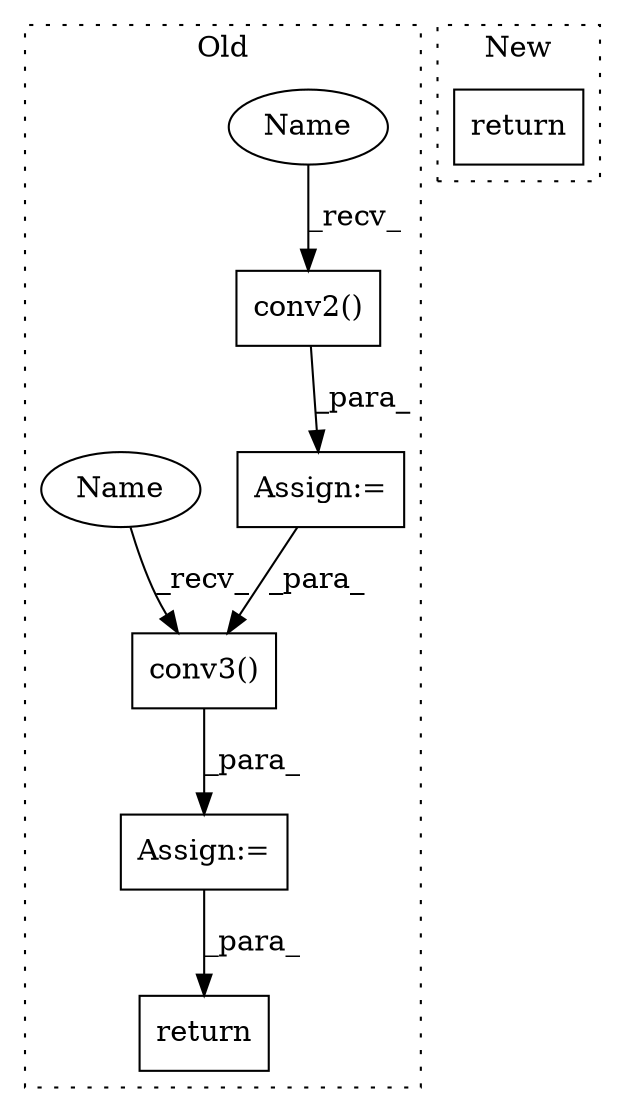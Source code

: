 digraph G {
subgraph cluster0 {
1 [label="conv3()" a="75" s="1139,1151" l="11,1" shape="box"];
3 [label="Assign:=" a="68" s="1116" l="3" shape="box"];
4 [label="return" a="93" s="1299" l="7" shape="box"];
5 [label="conv2()" a="75" s="1055,1067" l="11,1" shape="box"];
6 [label="Assign:=" a="68" s="1080" l="3" shape="box"];
7 [label="Name" a="87" s="1055" l="4" shape="ellipse"];
8 [label="Name" a="87" s="1139" l="4" shape="ellipse"];
label = "Old";
style="dotted";
}
subgraph cluster1 {
2 [label="return" a="93" s="1451" l="7" shape="box"];
label = "New";
style="dotted";
}
1 -> 3 [label="_para_"];
3 -> 4 [label="_para_"];
5 -> 6 [label="_para_"];
6 -> 1 [label="_para_"];
7 -> 5 [label="_recv_"];
8 -> 1 [label="_recv_"];
}
